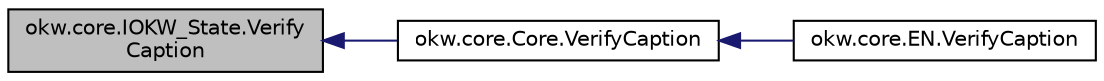 digraph "okw.core.IOKW_State.VerifyCaption"
{
 // INTERACTIVE_SVG=YES
  edge [fontname="Helvetica",fontsize="10",labelfontname="Helvetica",labelfontsize="10"];
  node [fontname="Helvetica",fontsize="10",shape=record];
  rankdir="LR";
  Node204 [label="okw.core.IOKW_State.Verify\lCaption",height=0.2,width=0.4,color="black", fillcolor="grey75", style="filled", fontcolor="black"];
  Node204 -> Node205 [dir="back",color="midnightblue",fontsize="10",style="solid",fontname="Helvetica"];
  Node205 [label="okw.core.Core.VerifyCaption",height=0.2,width=0.4,color="black", fillcolor="white", style="filled",URL="$classokw_1_1core_1_1_core.html#a742f7a967804814e172358e1ed9e3579",tooltip="Überprüft die Überschrift des Objektes. "];
  Node205 -> Node206 [dir="back",color="midnightblue",fontsize="10",style="solid",fontname="Helvetica"];
  Node206 [label="okw.core.EN.VerifyCaption",height=0.2,width=0.4,color="black", fillcolor="white", style="filled",URL="$classokw_1_1core_1_1_e_n.html#a9cc29f6315e5041f2b36f1eb6a14e334",tooltip="Überprüft die Überschrift des Objektes. "];
}
